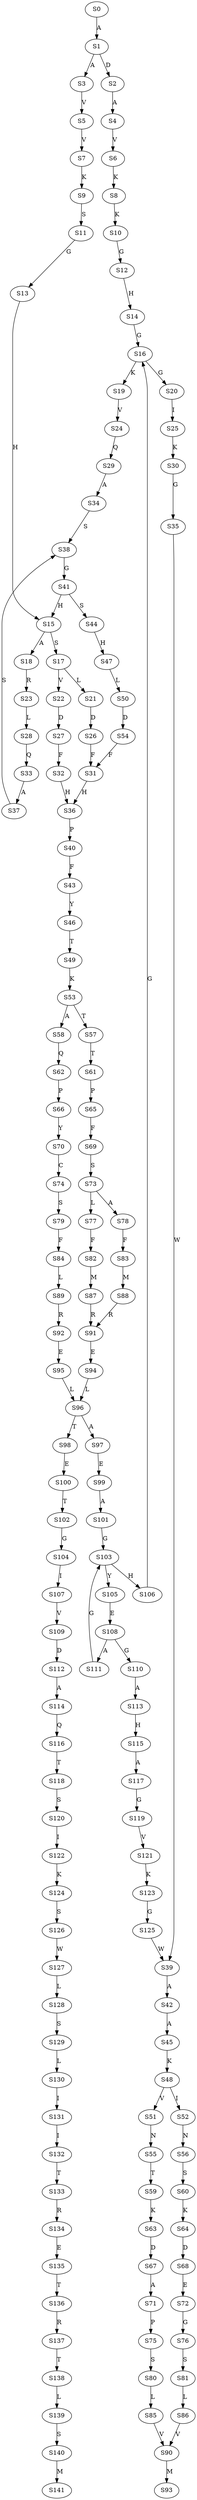 strict digraph  {
	S0 -> S1 [ label = A ];
	S1 -> S2 [ label = D ];
	S1 -> S3 [ label = A ];
	S2 -> S4 [ label = A ];
	S3 -> S5 [ label = V ];
	S4 -> S6 [ label = V ];
	S5 -> S7 [ label = V ];
	S6 -> S8 [ label = K ];
	S7 -> S9 [ label = K ];
	S8 -> S10 [ label = K ];
	S9 -> S11 [ label = S ];
	S10 -> S12 [ label = G ];
	S11 -> S13 [ label = G ];
	S12 -> S14 [ label = H ];
	S13 -> S15 [ label = H ];
	S14 -> S16 [ label = G ];
	S15 -> S17 [ label = S ];
	S15 -> S18 [ label = A ];
	S16 -> S19 [ label = K ];
	S16 -> S20 [ label = G ];
	S17 -> S21 [ label = L ];
	S17 -> S22 [ label = V ];
	S18 -> S23 [ label = R ];
	S19 -> S24 [ label = V ];
	S20 -> S25 [ label = I ];
	S21 -> S26 [ label = D ];
	S22 -> S27 [ label = D ];
	S23 -> S28 [ label = L ];
	S24 -> S29 [ label = Q ];
	S25 -> S30 [ label = K ];
	S26 -> S31 [ label = F ];
	S27 -> S32 [ label = F ];
	S28 -> S33 [ label = Q ];
	S29 -> S34 [ label = A ];
	S30 -> S35 [ label = G ];
	S31 -> S36 [ label = H ];
	S32 -> S36 [ label = H ];
	S33 -> S37 [ label = A ];
	S34 -> S38 [ label = S ];
	S35 -> S39 [ label = W ];
	S36 -> S40 [ label = P ];
	S37 -> S38 [ label = S ];
	S38 -> S41 [ label = G ];
	S39 -> S42 [ label = A ];
	S40 -> S43 [ label = F ];
	S41 -> S15 [ label = H ];
	S41 -> S44 [ label = S ];
	S42 -> S45 [ label = A ];
	S43 -> S46 [ label = Y ];
	S44 -> S47 [ label = H ];
	S45 -> S48 [ label = K ];
	S46 -> S49 [ label = T ];
	S47 -> S50 [ label = L ];
	S48 -> S51 [ label = V ];
	S48 -> S52 [ label = I ];
	S49 -> S53 [ label = K ];
	S50 -> S54 [ label = D ];
	S51 -> S55 [ label = N ];
	S52 -> S56 [ label = N ];
	S53 -> S57 [ label = T ];
	S53 -> S58 [ label = A ];
	S54 -> S31 [ label = F ];
	S55 -> S59 [ label = T ];
	S56 -> S60 [ label = S ];
	S57 -> S61 [ label = T ];
	S58 -> S62 [ label = Q ];
	S59 -> S63 [ label = K ];
	S60 -> S64 [ label = K ];
	S61 -> S65 [ label = P ];
	S62 -> S66 [ label = P ];
	S63 -> S67 [ label = D ];
	S64 -> S68 [ label = D ];
	S65 -> S69 [ label = F ];
	S66 -> S70 [ label = Y ];
	S67 -> S71 [ label = A ];
	S68 -> S72 [ label = E ];
	S69 -> S73 [ label = S ];
	S70 -> S74 [ label = C ];
	S71 -> S75 [ label = P ];
	S72 -> S76 [ label = G ];
	S73 -> S77 [ label = L ];
	S73 -> S78 [ label = A ];
	S74 -> S79 [ label = S ];
	S75 -> S80 [ label = S ];
	S76 -> S81 [ label = S ];
	S77 -> S82 [ label = F ];
	S78 -> S83 [ label = F ];
	S79 -> S84 [ label = F ];
	S80 -> S85 [ label = L ];
	S81 -> S86 [ label = L ];
	S82 -> S87 [ label = M ];
	S83 -> S88 [ label = M ];
	S84 -> S89 [ label = L ];
	S85 -> S90 [ label = V ];
	S86 -> S90 [ label = V ];
	S87 -> S91 [ label = R ];
	S88 -> S91 [ label = R ];
	S89 -> S92 [ label = R ];
	S90 -> S93 [ label = M ];
	S91 -> S94 [ label = E ];
	S92 -> S95 [ label = E ];
	S94 -> S96 [ label = L ];
	S95 -> S96 [ label = L ];
	S96 -> S97 [ label = A ];
	S96 -> S98 [ label = T ];
	S97 -> S99 [ label = E ];
	S98 -> S100 [ label = E ];
	S99 -> S101 [ label = A ];
	S100 -> S102 [ label = T ];
	S101 -> S103 [ label = G ];
	S102 -> S104 [ label = G ];
	S103 -> S105 [ label = Y ];
	S103 -> S106 [ label = H ];
	S104 -> S107 [ label = I ];
	S105 -> S108 [ label = E ];
	S106 -> S16 [ label = G ];
	S107 -> S109 [ label = V ];
	S108 -> S110 [ label = G ];
	S108 -> S111 [ label = A ];
	S109 -> S112 [ label = D ];
	S110 -> S113 [ label = A ];
	S111 -> S103 [ label = G ];
	S112 -> S114 [ label = A ];
	S113 -> S115 [ label = H ];
	S114 -> S116 [ label = Q ];
	S115 -> S117 [ label = A ];
	S116 -> S118 [ label = T ];
	S117 -> S119 [ label = G ];
	S118 -> S120 [ label = S ];
	S119 -> S121 [ label = V ];
	S120 -> S122 [ label = I ];
	S121 -> S123 [ label = K ];
	S122 -> S124 [ label = K ];
	S123 -> S125 [ label = G ];
	S124 -> S126 [ label = S ];
	S125 -> S39 [ label = W ];
	S126 -> S127 [ label = W ];
	S127 -> S128 [ label = L ];
	S128 -> S129 [ label = S ];
	S129 -> S130 [ label = L ];
	S130 -> S131 [ label = I ];
	S131 -> S132 [ label = I ];
	S132 -> S133 [ label = T ];
	S133 -> S134 [ label = R ];
	S134 -> S135 [ label = E ];
	S135 -> S136 [ label = T ];
	S136 -> S137 [ label = R ];
	S137 -> S138 [ label = T ];
	S138 -> S139 [ label = L ];
	S139 -> S140 [ label = S ];
	S140 -> S141 [ label = M ];
}
